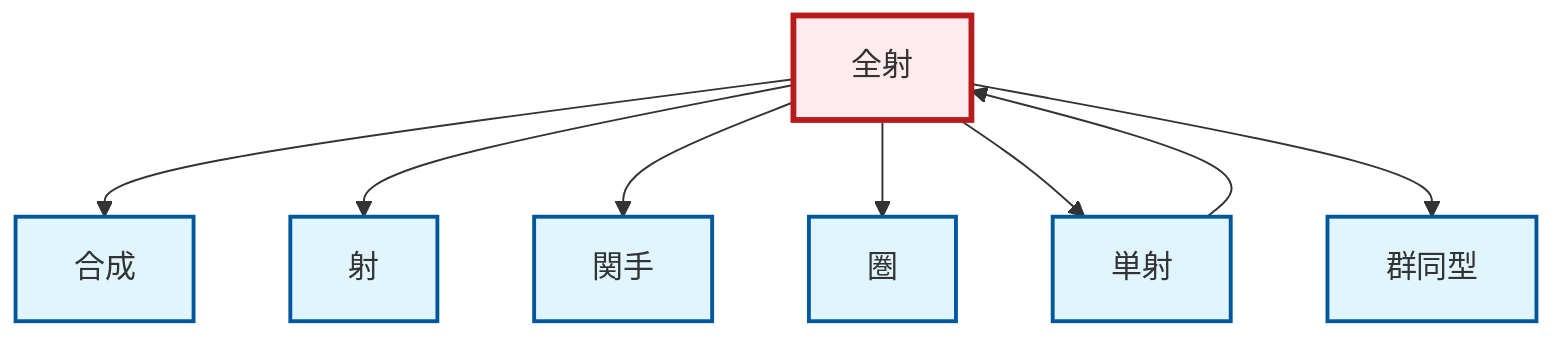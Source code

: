 graph TD
    classDef definition fill:#e1f5fe,stroke:#01579b,stroke-width:2px
    classDef theorem fill:#f3e5f5,stroke:#4a148c,stroke-width:2px
    classDef axiom fill:#fff3e0,stroke:#e65100,stroke-width:2px
    classDef example fill:#e8f5e9,stroke:#1b5e20,stroke-width:2px
    classDef current fill:#ffebee,stroke:#b71c1c,stroke-width:3px
    def-functor["関手"]:::definition
    def-morphism["射"]:::definition
    def-epimorphism["全射"]:::definition
    def-category["圏"]:::definition
    def-monomorphism["単射"]:::definition
    def-isomorphism["群同型"]:::definition
    def-composition["合成"]:::definition
    def-epimorphism --> def-composition
    def-epimorphism --> def-morphism
    def-epimorphism --> def-functor
    def-epimorphism --> def-category
    def-monomorphism --> def-epimorphism
    def-epimorphism --> def-monomorphism
    def-epimorphism --> def-isomorphism
    class def-epimorphism current